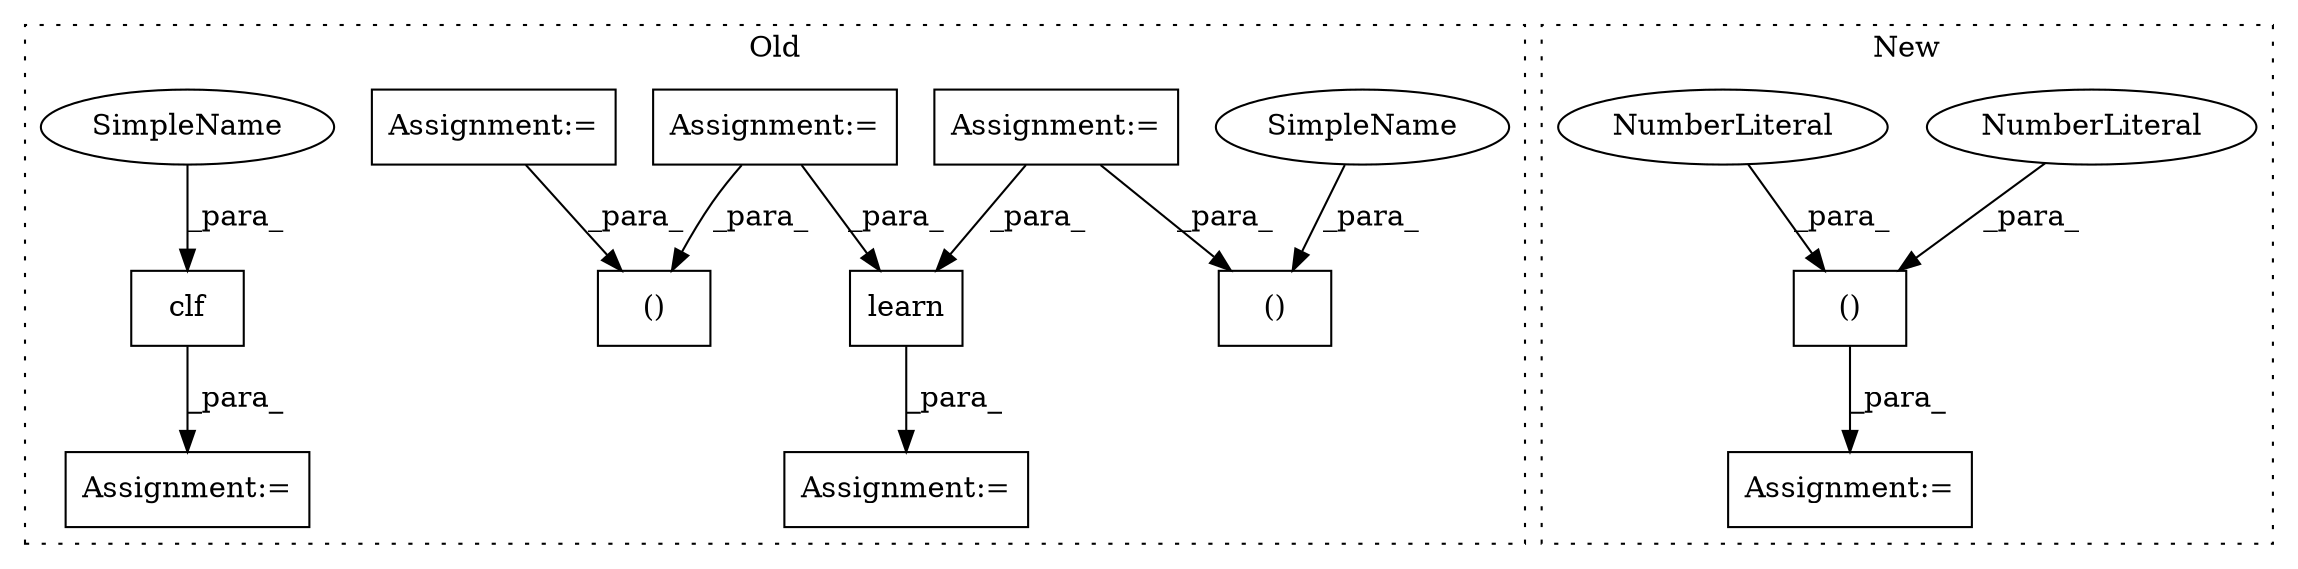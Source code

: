 digraph G {
subgraph cluster0 {
1 [label="clf" a="32" s="660,666" l="4,1" shape="box"];
6 [label="()" a="106" s="469" l="17" shape="box"];
7 [label="Assignment:=" a="7" s="261" l="2" shape="box"];
8 [label="learn" a="32" s="644,651" l="6,1" shape="box"];
9 [label="Assignment:=" a="7" s="226" l="2" shape="box"];
10 [label="()" a="106" s="515" l="17" shape="box"];
11 [label="Assignment:=" a="7" s="643" l="1" shape="box"];
12 [label="Assignment:=" a="7" s="659" l="1" shape="box"];
13 [label="Assignment:=" a="7" s="249" l="2" shape="box"];
14 [label="SimpleName" a="42" s="484" l="2" shape="ellipse"];
15 [label="SimpleName" a="42" s="664" l="2" shape="ellipse"];
label = "Old";
style="dotted";
}
subgraph cluster1 {
2 [label="()" a="106" s="308" l="17" shape="box"];
3 [label="Assignment:=" a="7" s="301" l="7" shape="box"];
4 [label="NumberLiteral" a="34" s="308" l="3" shape="ellipse"];
5 [label="NumberLiteral" a="34" s="324" l="1" shape="ellipse"];
label = "New";
style="dotted";
}
1 -> 12 [label="_para_"];
2 -> 3 [label="_para_"];
4 -> 2 [label="_para_"];
5 -> 2 [label="_para_"];
7 -> 6 [label="_para_"];
7 -> 8 [label="_para_"];
8 -> 11 [label="_para_"];
9 -> 10 [label="_para_"];
9 -> 8 [label="_para_"];
13 -> 10 [label="_para_"];
14 -> 6 [label="_para_"];
15 -> 1 [label="_para_"];
}